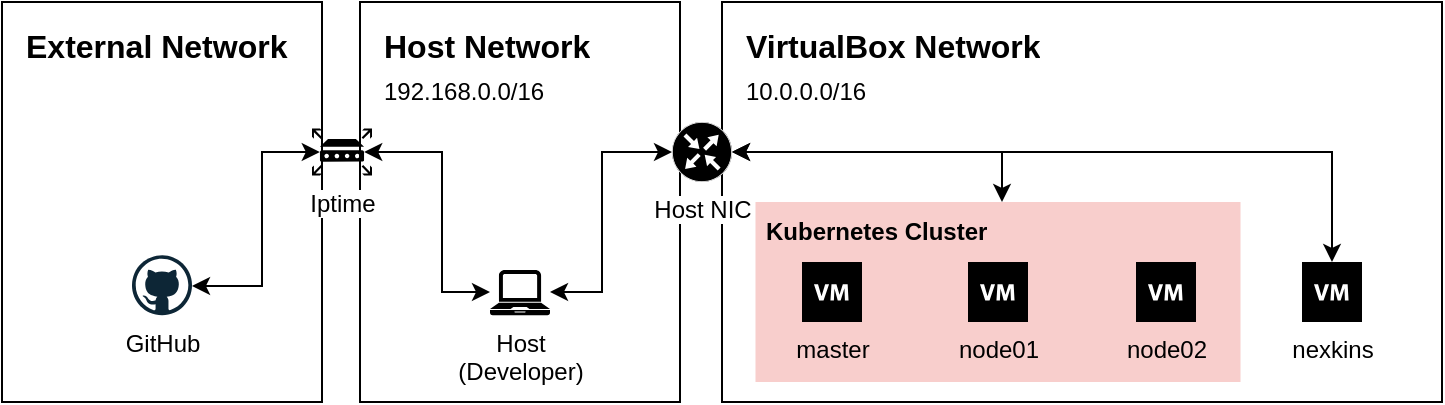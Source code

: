 <mxfile version="26.2.14" pages="2">
  <diagram name="System Diagram" id="mtSnrj6schEjkRu2kLHf">
    <mxGraphModel dx="951" dy="925" grid="1" gridSize="10" guides="1" tooltips="1" connect="1" arrows="0" fold="1" page="1" pageScale="1" pageWidth="1169" pageHeight="827" math="0" shadow="0">
      <root>
        <mxCell id="0" />
        <mxCell id="1" parent="0" />
        <mxCell id="BQRr1PeUNsmQTGOYHVgu-46" value="" style="rounded=0;whiteSpace=wrap;html=1;" vertex="1" parent="1">
          <mxGeometry x="120" y="280" width="160" height="200" as="geometry" />
        </mxCell>
        <mxCell id="BQRr1PeUNsmQTGOYHVgu-18" value="" style="rounded=0;whiteSpace=wrap;html=1;" vertex="1" parent="1">
          <mxGeometry x="299" y="280" width="160" height="200" as="geometry" />
        </mxCell>
        <mxCell id="BQRr1PeUNsmQTGOYHVgu-1" value="" style="rounded=0;whiteSpace=wrap;html=1;" vertex="1" parent="1">
          <mxGeometry x="480" y="280" width="360" height="200" as="geometry" />
        </mxCell>
        <mxCell id="BQRr1PeUNsmQTGOYHVgu-2" value="&lt;h1 style=&quot;margin-top: 0px;&quot;&gt;VirtualBox Network&lt;/h1&gt;" style="text;html=1;whiteSpace=wrap;overflow=hidden;rounded=0;fontSize=8;verticalAlign=middle;" vertex="1" parent="1">
          <mxGeometry x="490" y="290" width="160" height="20" as="geometry" />
        </mxCell>
        <mxCell id="BQRr1PeUNsmQTGOYHVgu-3" value="10.0.0.0/16" style="text;html=1;align=left;verticalAlign=middle;whiteSpace=wrap;rounded=0;" vertex="1" parent="1">
          <mxGeometry x="490" y="310" width="80" height="30" as="geometry" />
        </mxCell>
        <mxCell id="BQRr1PeUNsmQTGOYHVgu-17" value="&lt;h1 style=&quot;margin-top: 0px;&quot;&gt;Host Network&lt;/h1&gt;" style="text;html=1;whiteSpace=wrap;overflow=hidden;rounded=0;fontSize=8;verticalAlign=middle;" vertex="1" parent="1">
          <mxGeometry x="309" y="290" width="110" height="20" as="geometry" />
        </mxCell>
        <mxCell id="BQRr1PeUNsmQTGOYHVgu-19" value="192.168.0.0/16" style="text;html=1;align=left;verticalAlign=middle;whiteSpace=wrap;rounded=0;" vertex="1" parent="1">
          <mxGeometry x="309" y="310" width="90" height="30" as="geometry" />
        </mxCell>
        <mxCell id="BQRr1PeUNsmQTGOYHVgu-20" value="Host&lt;div&gt;(Developer)&lt;/div&gt;" style="pointerEvents=1;shadow=0;dashed=0;html=1;strokeColor=none;fillColor=#000000;labelPosition=center;verticalLabelPosition=bottom;verticalAlign=top;align=center;outlineConnect=0;shape=mxgraph.veeam.laptop;aspect=fixed;" vertex="1" parent="1">
          <mxGeometry x="364" y="414" width="30" height="22.6" as="geometry" />
        </mxCell>
        <mxCell id="BQRr1PeUNsmQTGOYHVgu-28" style="edgeStyle=orthogonalEdgeStyle;rounded=0;orthogonalLoop=1;jettySize=auto;html=1;exitX=0;exitY=0.5;exitDx=0;exitDy=0;exitPerimeter=0;startArrow=classic;startFill=1;endArrow=classic;endFill=1;" edge="1" parent="1" source="BQRr1PeUNsmQTGOYHVgu-22" target="BQRr1PeUNsmQTGOYHVgu-20">
          <mxGeometry relative="1" as="geometry">
            <Array as="points">
              <mxPoint x="420" y="355" />
              <mxPoint x="420" y="425" />
            </Array>
          </mxGeometry>
        </mxCell>
        <mxCell id="BQRr1PeUNsmQTGOYHVgu-40" style="edgeStyle=orthogonalEdgeStyle;rounded=0;orthogonalLoop=1;jettySize=auto;html=1;exitX=1;exitY=0.5;exitDx=0;exitDy=0;exitPerimeter=0;startArrow=classic;startFill=1;endArrow=classic;endFill=1;" edge="1" parent="1" source="BQRr1PeUNsmQTGOYHVgu-22" target="BQRr1PeUNsmQTGOYHVgu-14">
          <mxGeometry relative="1" as="geometry" />
        </mxCell>
        <mxCell id="BQRr1PeUNsmQTGOYHVgu-22" value="Host NIC" style="sketch=0;points=[[0.5,0,0],[1,0.5,0],[0.5,1,0],[0,0.5,0],[0.145,0.145,0],[0.856,0.145,0],[0.855,0.856,0],[0.145,0.855,0]];verticalLabelPosition=bottom;html=1;verticalAlign=top;aspect=fixed;align=center;pointerEvents=1;shape=mxgraph.cisco19.rect;prIcon=router;fillColor=#000000;strokeColor=#FFFFFF;labelBackgroundColor=default;" vertex="1" parent="1">
          <mxGeometry x="455" y="340" width="30" height="30" as="geometry" />
        </mxCell>
        <mxCell id="BQRr1PeUNsmQTGOYHVgu-26" value="" style="rounded=0;whiteSpace=wrap;html=1;movable=1;resizable=1;rotatable=1;deletable=1;editable=1;locked=0;connectable=1;fillColor=#f8cecc;strokeColor=none;" vertex="1" parent="1">
          <mxGeometry x="496.75" y="380" width="242.5" height="90" as="geometry" />
        </mxCell>
        <mxCell id="BQRr1PeUNsmQTGOYHVgu-4" value="master" style="shadow=0;dashed=0;html=1;strokeColor=none;fillColor=#000000;labelPosition=center;verticalLabelPosition=bottom;verticalAlign=top;align=center;outlineConnect=0;shape=mxgraph.veeam.2d.virtual_machine;container=0;" vertex="1" parent="1">
          <mxGeometry x="520" y="410" width="30" height="30" as="geometry" />
        </mxCell>
        <mxCell id="BQRr1PeUNsmQTGOYHVgu-8" value="node01" style="shadow=0;dashed=0;html=1;strokeColor=none;fillColor=#000000;labelPosition=center;verticalLabelPosition=bottom;verticalAlign=top;align=center;outlineConnect=0;shape=mxgraph.veeam.2d.virtual_machine;container=0;" vertex="1" parent="1">
          <mxGeometry x="603" y="410" width="30" height="30" as="geometry" />
        </mxCell>
        <mxCell id="BQRr1PeUNsmQTGOYHVgu-11" value="node02" style="shadow=0;dashed=0;html=1;strokeColor=none;fillColor=#000000;labelPosition=center;verticalLabelPosition=bottom;verticalAlign=top;align=center;outlineConnect=0;shape=mxgraph.veeam.2d.virtual_machine;container=0;" vertex="1" parent="1">
          <mxGeometry x="687" y="410" width="30" height="30" as="geometry" />
        </mxCell>
        <mxCell id="BQRr1PeUNsmQTGOYHVgu-14" value="nexkins" style="shadow=0;dashed=0;html=1;strokeColor=none;fillColor=#000000;labelPosition=center;verticalLabelPosition=bottom;verticalAlign=top;align=center;outlineConnect=0;shape=mxgraph.veeam.2d.virtual_machine;container=0;" vertex="1" parent="1">
          <mxGeometry x="770" y="410" width="30" height="30" as="geometry" />
        </mxCell>
        <mxCell id="BQRr1PeUNsmQTGOYHVgu-39" style="edgeStyle=orthogonalEdgeStyle;rounded=0;orthogonalLoop=1;jettySize=auto;html=1;exitX=1;exitY=0;exitDx=0;exitDy=0;entryX=1;entryY=0.5;entryDx=0;entryDy=0;entryPerimeter=0;startArrow=classic;startFill=1;endArrow=classic;endFill=1;" edge="1" parent="1" source="BQRr1PeUNsmQTGOYHVgu-27" target="BQRr1PeUNsmQTGOYHVgu-22">
          <mxGeometry relative="1" as="geometry" />
        </mxCell>
        <mxCell id="BQRr1PeUNsmQTGOYHVgu-27" value="Kubernetes Cluster" style="text;html=1;align=left;verticalAlign=middle;whiteSpace=wrap;rounded=0;fontStyle=1" vertex="1" parent="1">
          <mxGeometry x="500" y="380" width="120" height="30" as="geometry" />
        </mxCell>
        <mxCell id="BQRr1PeUNsmQTGOYHVgu-41" style="edgeStyle=orthogonalEdgeStyle;rounded=0;orthogonalLoop=1;jettySize=auto;html=1;exitX=0.87;exitY=0.5;exitDx=0;exitDy=0;exitPerimeter=0;startArrow=classic;startFill=1;endArrow=classic;endFill=1;" edge="1" parent="1" source="BQRr1PeUNsmQTGOYHVgu-23" target="BQRr1PeUNsmQTGOYHVgu-20">
          <mxGeometry relative="1" as="geometry">
            <Array as="points">
              <mxPoint x="340" y="355" />
              <mxPoint x="340" y="425" />
            </Array>
          </mxGeometry>
        </mxCell>
        <mxCell id="BQRr1PeUNsmQTGOYHVgu-42" style="edgeStyle=orthogonalEdgeStyle;rounded=0;orthogonalLoop=1;jettySize=auto;html=1;exitX=0.13;exitY=0.5;exitDx=0;exitDy=0;exitPerimeter=0;startArrow=classic;startFill=1;endArrow=classic;endFill=1;" edge="1" parent="1" source="BQRr1PeUNsmQTGOYHVgu-23" target="BQRr1PeUNsmQTGOYHVgu-37">
          <mxGeometry relative="1" as="geometry">
            <Array as="points">
              <mxPoint x="250" y="355" />
              <mxPoint x="250" y="422" />
            </Array>
          </mxGeometry>
        </mxCell>
        <mxCell id="BQRr1PeUNsmQTGOYHVgu-23" value="Iptime" style="sketch=0;aspect=fixed;pointerEvents=1;shadow=0;dashed=0;html=1;strokeColor=none;labelPosition=center;verticalLabelPosition=bottom;verticalAlign=top;align=center;fillColor=#000000;shape=mxgraph.mscae.enterprise.router;labelBackgroundColor=default;" vertex="1" parent="1">
          <mxGeometry x="275" y="343.3" width="30" height="23.4" as="geometry" />
        </mxCell>
        <mxCell id="BQRr1PeUNsmQTGOYHVgu-37" value="GitHub" style="dashed=0;outlineConnect=0;html=1;align=center;labelPosition=center;verticalLabelPosition=bottom;verticalAlign=top;shape=mxgraph.weblogos.github" vertex="1" parent="1">
          <mxGeometry x="185" y="406.6" width="30" height="30" as="geometry" />
        </mxCell>
        <mxCell id="BQRr1PeUNsmQTGOYHVgu-45" value="&lt;h1 style=&quot;margin-top: 0px;&quot;&gt;External Network&lt;/h1&gt;" style="text;html=1;whiteSpace=wrap;overflow=hidden;rounded=0;fontSize=8;verticalAlign=middle;" vertex="1" parent="1">
          <mxGeometry x="130" y="290" width="140" height="20" as="geometry" />
        </mxCell>
      </root>
    </mxGraphModel>
  </diagram>
  <diagram id="hZXAEeiC0Xw2q1QBfVMc" name="CICD Flow">
    <mxGraphModel dx="652" dy="634" grid="1" gridSize="10" guides="1" tooltips="1" connect="1" arrows="1" fold="1" page="1" pageScale="1" pageWidth="1169" pageHeight="827" math="0" shadow="0">
      <root>
        <mxCell id="0" />
        <mxCell id="1" parent="0" />
        <mxCell id="AYibm0jYcgZixLo-WBq4-3" style="edgeStyle=orthogonalEdgeStyle;rounded=0;orthogonalLoop=1;jettySize=auto;html=1;" edge="1" parent="1" source="Fiuram2BfcJq_FmW0JqA-1" target="AYibm0jYcgZixLo-WBq4-1">
          <mxGeometry relative="1" as="geometry" />
        </mxCell>
        <mxCell id="AYibm0jYcgZixLo-WBq4-4" style="edgeStyle=orthogonalEdgeStyle;rounded=0;orthogonalLoop=1;jettySize=auto;html=1;" edge="1" parent="1" source="Fiuram2BfcJq_FmW0JqA-1" target="AYibm0jYcgZixLo-WBq4-2">
          <mxGeometry relative="1" as="geometry">
            <Array as="points">
              <mxPoint x="290" y="301" />
              <mxPoint x="290" y="430" />
            </Array>
          </mxGeometry>
        </mxCell>
        <mxCell id="Fiuram2BfcJq_FmW0JqA-1" value="Developer" style="pointerEvents=1;shadow=0;dashed=0;strokeColor=none;fillColor=#000000;labelPosition=center;verticalLabelPosition=bottom;verticalAlign=top;align=center;outlineConnect=0;shape=mxgraph.veeam.laptop;aspect=fixed;" vertex="1" parent="1">
          <mxGeometry x="220" y="290" width="30" height="22.6" as="geometry" />
        </mxCell>
        <mxCell id="AYibm0jYcgZixLo-WBq4-1" value="Source&#xa;Repository" style="sketch=0;outlineConnect=0;fontColor=#232F3E;gradientColor=none;fillColor=#232F3D;strokeColor=none;dashed=0;verticalLabelPosition=bottom;verticalAlign=top;align=center;fontSize=12;fontStyle=0;aspect=fixed;pointerEvents=1;shape=mxgraph.aws4.git_repository;" vertex="1" parent="1">
          <mxGeometry x="330" y="286.3" width="23.08" height="30" as="geometry" />
        </mxCell>
        <mxCell id="AYibm0jYcgZixLo-WBq4-2" value="manifest&#xa;Repository" style="sketch=0;outlineConnect=0;fontColor=#232F3E;gradientColor=none;fillColor=#232F3D;strokeColor=none;dashed=0;verticalLabelPosition=bottom;verticalAlign=top;align=center;fontSize=12;fontStyle=0;aspect=fixed;pointerEvents=1;shape=mxgraph.aws4.git_repository;" vertex="1" parent="1">
          <mxGeometry x="330" y="419.375" width="23.08" height="30" as="geometry" />
        </mxCell>
        <mxCell id="AYibm0jYcgZixLo-WBq4-6" style="edgeStyle=orthogonalEdgeStyle;rounded=0;orthogonalLoop=1;jettySize=auto;html=1;" edge="1" parent="1">
          <mxGeometry relative="1" as="geometry">
            <mxPoint x="460" y="299.996" as="sourcePoint" />
            <mxPoint x="360.0" y="299.996" as="targetPoint" />
          </mxGeometry>
        </mxCell>
        <mxCell id="AYibm0jYcgZixLo-WBq4-13" style="edgeStyle=orthogonalEdgeStyle;rounded=0;orthogonalLoop=1;jettySize=auto;html=1;exitX=1;exitY=0.5;exitDx=0;exitDy=0;entryX=0;entryY=0.5;entryDx=0;entryDy=0;" edge="1" parent="1" source="AYibm0jYcgZixLo-WBq4-5" target="AYibm0jYcgZixLo-WBq4-12">
          <mxGeometry relative="1" as="geometry" />
        </mxCell>
        <mxCell id="AYibm0jYcgZixLo-WBq4-16" style="edgeStyle=orthogonalEdgeStyle;rounded=0;orthogonalLoop=1;jettySize=auto;html=1;" edge="1" parent="1" source="AYibm0jYcgZixLo-WBq4-5" target="AYibm0jYcgZixLo-WBq4-2">
          <mxGeometry relative="1" as="geometry">
            <Array as="points">
              <mxPoint x="510" y="301" />
              <mxPoint x="510" y="375" />
              <mxPoint x="345" y="375" />
            </Array>
          </mxGeometry>
        </mxCell>
        <mxCell id="AYibm0jYcgZixLo-WBq4-5" value="Jenkins" style="shape=image;imageAspect=0;aspect=fixed;verticalLabelPosition=bottom;verticalAlign=top;image=https://blog.kakaocdn.net/dn/WNjHi/btsJKgSJRnQ/jj6xKqJr0m09Cl2BWGz2tK/img.png;" vertex="1" parent="1">
          <mxGeometry x="455" y="286.3" width="21.75" height="30" as="geometry" />
        </mxCell>
        <mxCell id="AYibm0jYcgZixLo-WBq4-10" value="Poll SCM" style="text;html=1;align=center;verticalAlign=middle;whiteSpace=wrap;rounded=0;fontSize=10;labelBackgroundColor=default;" vertex="1" parent="1">
          <mxGeometry x="390" y="286.3" width="60" height="30" as="geometry" />
        </mxCell>
        <mxCell id="AYibm0jYcgZixLo-WBq4-12" value="Nexus" style="shape=image;imageAspect=0;aspect=fixed;verticalLabelPosition=bottom;verticalAlign=top;image=https://velog.velcdn.com/images/cptbluebear/post/8ddca1e0-f649-4959-8995-93f14bf2877b/image.png;" vertex="1" parent="1">
          <mxGeometry x="584" y="286.3" width="30" height="30" as="geometry" />
        </mxCell>
        <mxCell id="AYibm0jYcgZixLo-WBq4-18" style="edgeStyle=orthogonalEdgeStyle;rounded=0;orthogonalLoop=1;jettySize=auto;html=1;" edge="1" parent="1" source="AYibm0jYcgZixLo-WBq4-15" target="AYibm0jYcgZixLo-WBq4-2">
          <mxGeometry relative="1" as="geometry" />
        </mxCell>
        <mxCell id="AYibm0jYcgZixLo-WBq4-19" style="edgeStyle=orthogonalEdgeStyle;rounded=0;orthogonalLoop=1;jettySize=auto;html=1;" edge="1" parent="1" source="AYibm0jYcgZixLo-WBq4-15" target="AYibm0jYcgZixLo-WBq4-17">
          <mxGeometry relative="1" as="geometry" />
        </mxCell>
        <mxCell id="AYibm0jYcgZixLo-WBq4-15" value="ArgoCD" style="shape=image;imageAspect=0;aspect=fixed;verticalLabelPosition=bottom;verticalAlign=top;image=https://blog.kakaocdn.net/dn/Jt42K/btsGGXgumhN/vQpBw3O3i5Y3kdd8695QPK/img.png;" vertex="1" parent="1">
          <mxGeometry x="450.875" y="419.375" width="30" height="30" as="geometry" />
        </mxCell>
        <mxCell id="AYibm0jYcgZixLo-WBq4-17" value="Kubernetes" style="shape=image;imageAspect=0;aspect=fixed;verticalLabelPosition=bottom;verticalAlign=top;image=https://static-00.iconduck.com/assets.00/kubernetes-icon-2048x1995-r1q3f8n7.png;" vertex="1" parent="1">
          <mxGeometry x="584" y="419.75" width="30" height="29.25" as="geometry" />
        </mxCell>
        <mxCell id="AYibm0jYcgZixLo-WBq4-20" value="Build" style="text;html=1;align=center;verticalAlign=middle;whiteSpace=wrap;rounded=0;fontSize=10;labelBackgroundColor=default;" vertex="1" parent="1">
          <mxGeometry x="510" y="286.3" width="60" height="30" as="geometry" />
        </mxCell>
        <mxCell id="vYFnaJknNNEhpBE6UQs0-1" value="Deploy" style="text;html=1;align=center;verticalAlign=middle;whiteSpace=wrap;rounded=0;fontSize=10;labelBackgroundColor=default;" vertex="1" parent="1">
          <mxGeometry x="500" y="420" width="60" height="30" as="geometry" />
        </mxCell>
        <mxCell id="vYFnaJknNNEhpBE6UQs0-2" value="Image Update" style="text;html=1;align=center;verticalAlign=middle;whiteSpace=wrap;rounded=0;fontSize=10;labelBackgroundColor=default;" vertex="1" parent="1">
          <mxGeometry x="390" y="360" width="60" height="30" as="geometry" />
        </mxCell>
      </root>
    </mxGraphModel>
  </diagram>
</mxfile>
